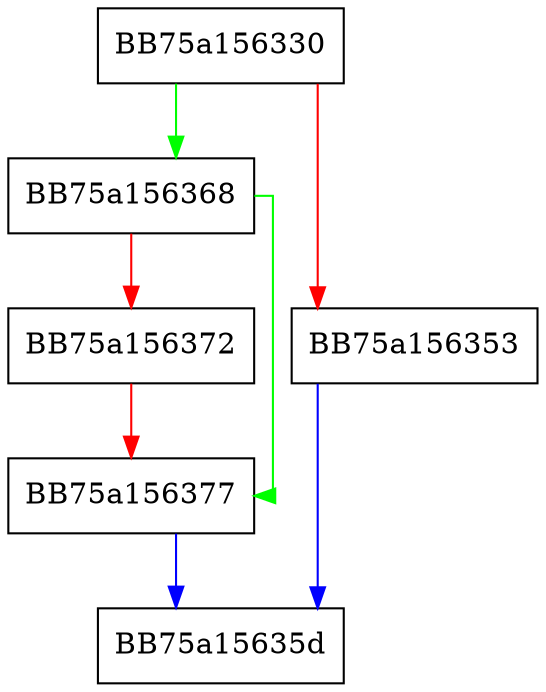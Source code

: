 digraph GetBmController {
  node [shape="box"];
  graph [splines=ortho];
  BB75a156330 -> BB75a156368 [color="green"];
  BB75a156330 -> BB75a156353 [color="red"];
  BB75a156353 -> BB75a15635d [color="blue"];
  BB75a156368 -> BB75a156377 [color="green"];
  BB75a156368 -> BB75a156372 [color="red"];
  BB75a156372 -> BB75a156377 [color="red"];
  BB75a156377 -> BB75a15635d [color="blue"];
}